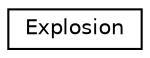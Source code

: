digraph "Graphical Class Hierarchy"
{
 // LATEX_PDF_SIZE
  edge [fontname="Helvetica",fontsize="10",labelfontname="Helvetica",labelfontsize="10"];
  node [fontname="Helvetica",fontsize="10",shape=record];
  rankdir="LR";
  Node0 [label="Explosion",height=0.2,width=0.4,color="black", fillcolor="white", style="filled",URL="$classExplosion.html",tooltip="elle contient des méthodes pour dessiner l'explosion à l'écran."];
}
